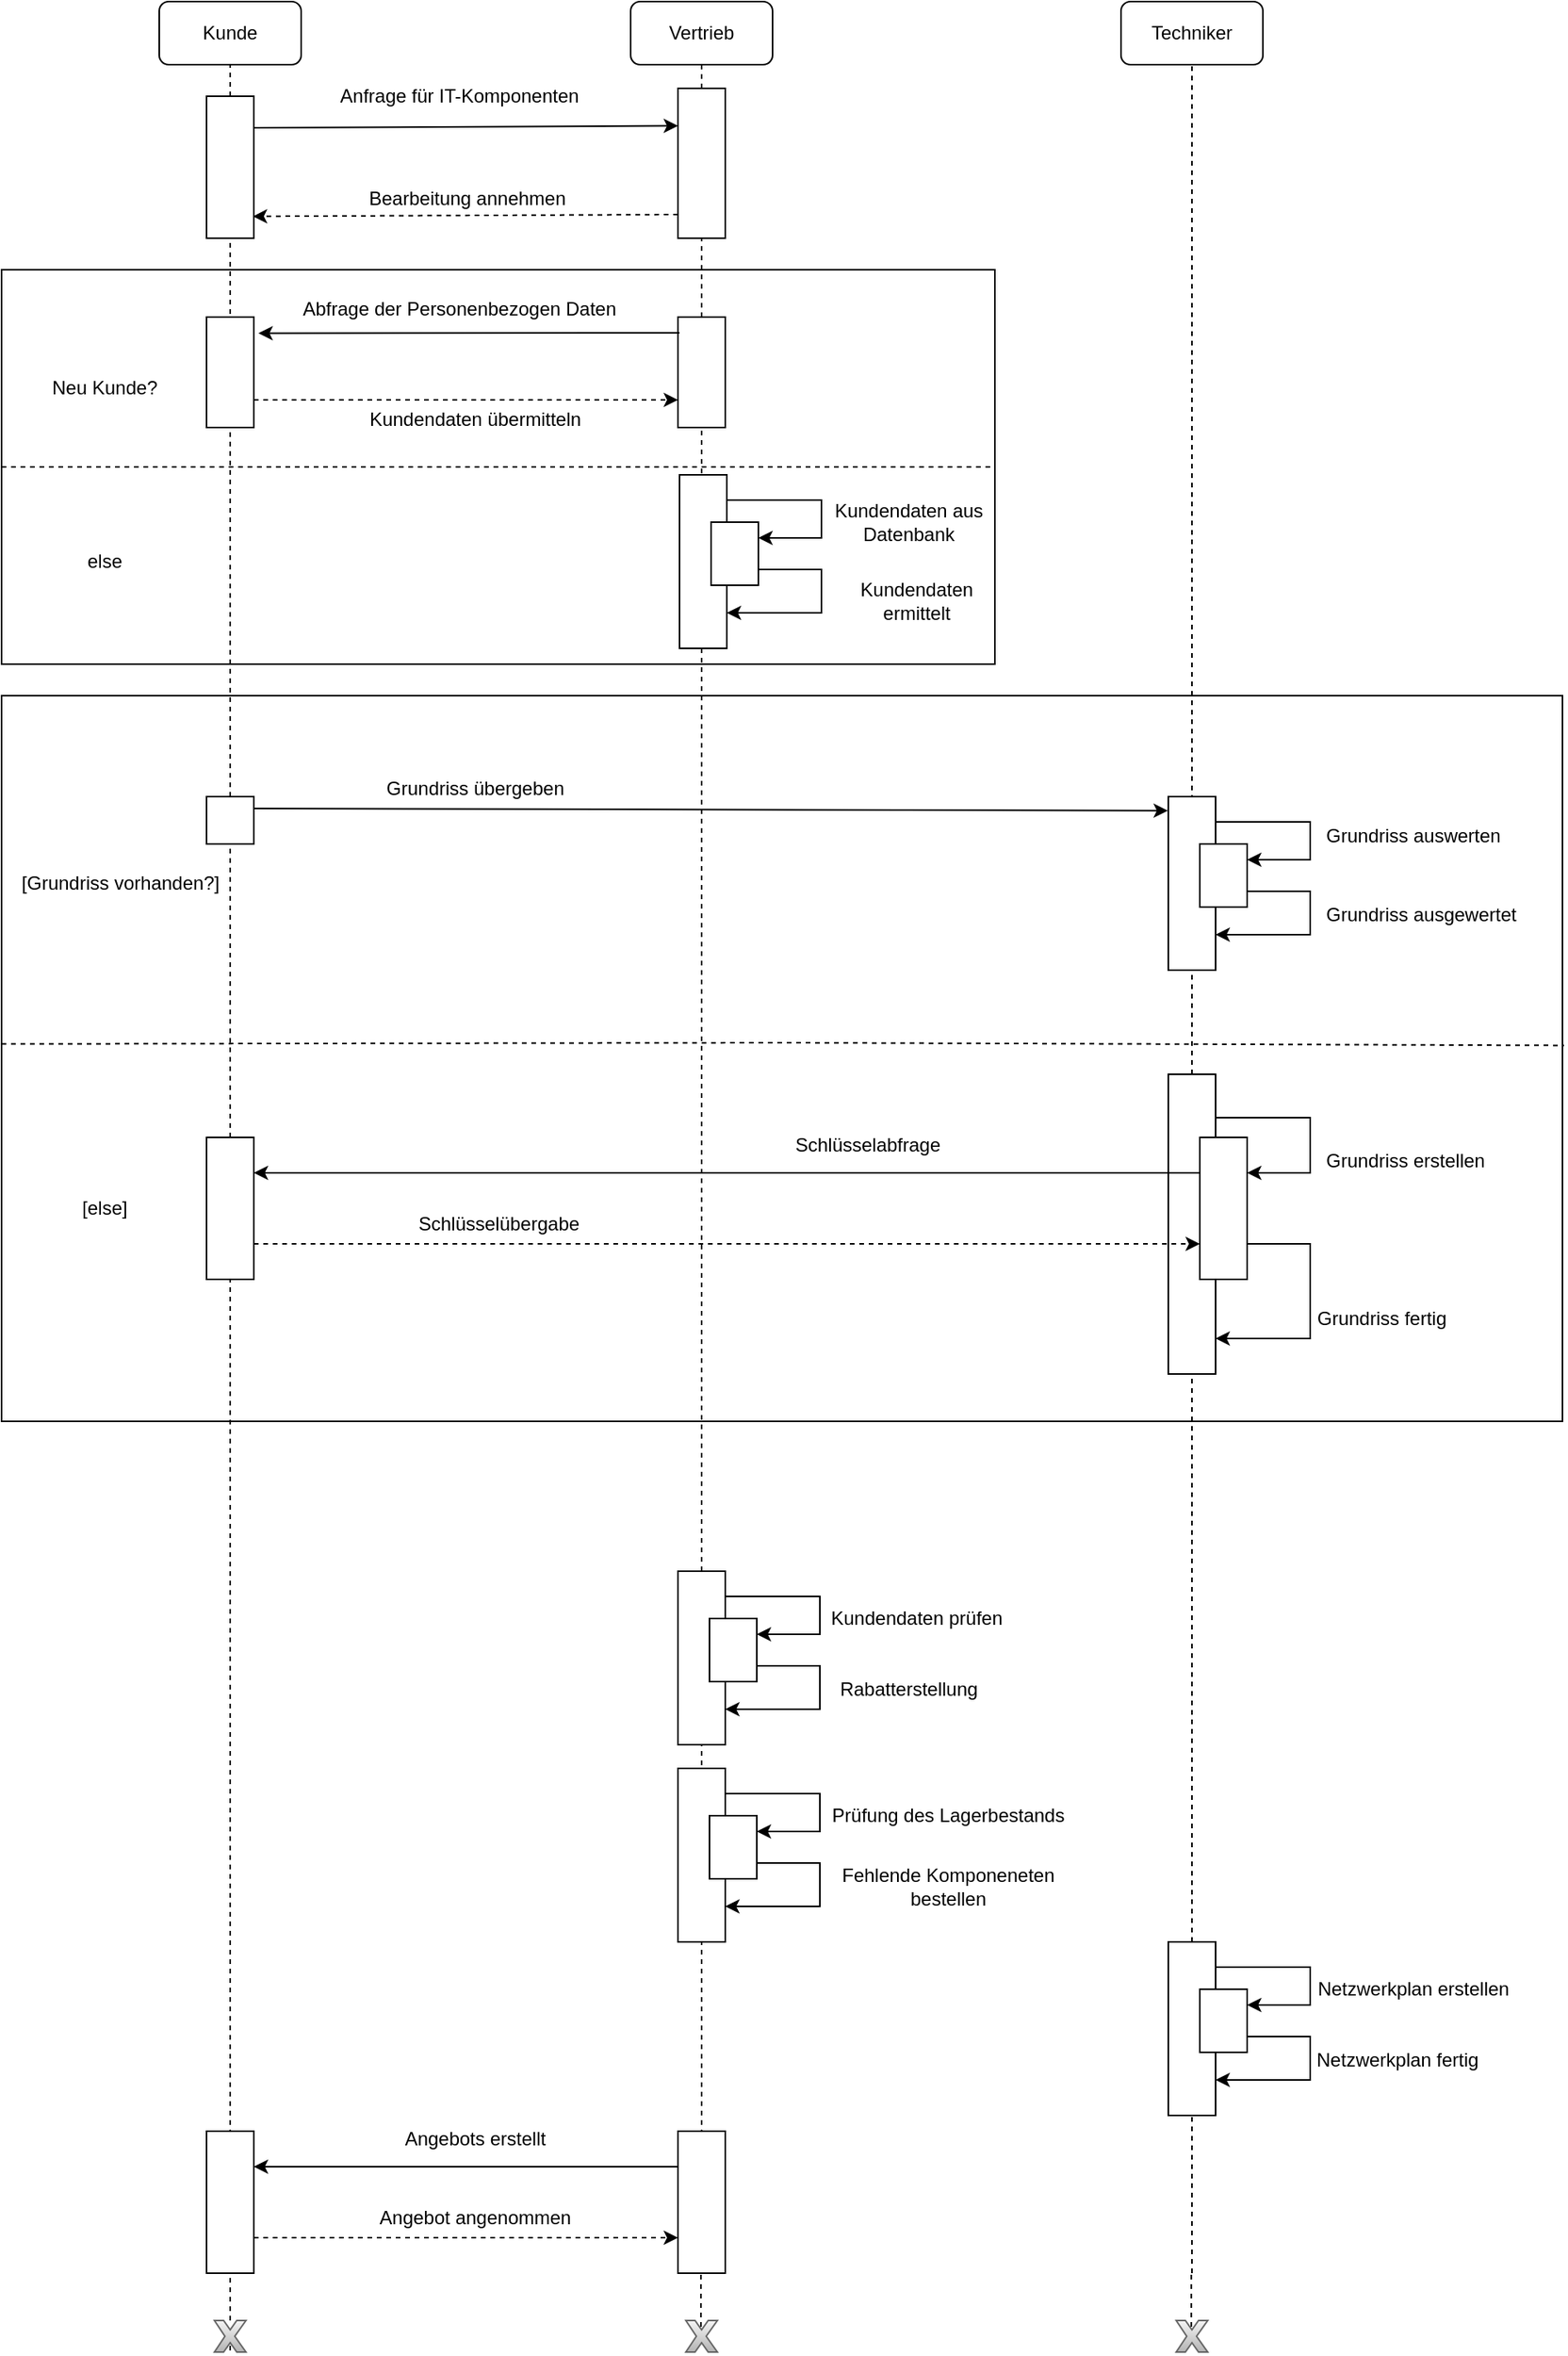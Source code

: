 <mxfile version="20.6.0" type="device"><diagram id="9bwkNDO2bsVf7qQu9h7Q" name="Seite-1"><mxGraphModel dx="1965" dy="624" grid="1" gridSize="10" guides="1" tooltips="1" connect="1" arrows="1" fold="1" page="1" pageScale="1" pageWidth="827" pageHeight="1169" math="0" shadow="0"><root><mxCell id="0"/><mxCell id="1" parent="0"/><mxCell id="KjJq4lnMgQyM4ksK2--U-292" value="" style="rounded=0;whiteSpace=wrap;html=1;" vertex="1" parent="1"><mxGeometry x="-30" y="270" width="630" height="250" as="geometry"/></mxCell><mxCell id="KjJq4lnMgQyM4ksK2--U-229" value="" style="rounded=0;whiteSpace=wrap;html=1;" vertex="1" parent="1"><mxGeometry x="-30" y="540" width="990" height="460" as="geometry"/></mxCell><mxCell id="KjJq4lnMgQyM4ksK2--U-1" value="Kunde" style="rounded=1;whiteSpace=wrap;html=1;" vertex="1" parent="1"><mxGeometry x="70" y="100" width="90" height="40" as="geometry"/></mxCell><mxCell id="KjJq4lnMgQyM4ksK2--U-2" value="Vertrieb" style="rounded=1;whiteSpace=wrap;html=1;" vertex="1" parent="1"><mxGeometry x="369" y="100" width="90" height="40" as="geometry"/></mxCell><mxCell id="KjJq4lnMgQyM4ksK2--U-3" value="Techniker" style="rounded=1;whiteSpace=wrap;html=1;" vertex="1" parent="1"><mxGeometry x="680" y="100" width="90" height="40" as="geometry"/></mxCell><mxCell id="KjJq4lnMgQyM4ksK2--U-4" value="" style="endArrow=none;html=1;rounded=0;entryX=0.5;entryY=1;entryDx=0;entryDy=0;startArrow=none;dashed=1;" edge="1" parent="1" target="KjJq4lnMgQyM4ksK2--U-1"><mxGeometry width="50" height="50" relative="1" as="geometry"><mxPoint x="115" y="190" as="sourcePoint"/><mxPoint x="440" y="370" as="targetPoint"/></mxGeometry></mxCell><mxCell id="KjJq4lnMgQyM4ksK2--U-5" value="" style="endArrow=none;html=1;rounded=0;entryX=0.5;entryY=1;entryDx=0;entryDy=0;startArrow=none;dashed=1;" edge="1" parent="1" source="KjJq4lnMgQyM4ksK2--U-15" target="KjJq4lnMgQyM4ksK2--U-2"><mxGeometry width="50" height="50" relative="1" as="geometry"><mxPoint x="414" y="220" as="sourcePoint"/><mxPoint x="440" y="370" as="targetPoint"/></mxGeometry></mxCell><mxCell id="KjJq4lnMgQyM4ksK2--U-6" value="" style="endArrow=none;html=1;rounded=0;startArrow=none;exitX=0.5;exitY=0;exitDx=0;exitDy=0;dashed=1;" edge="1" parent="1" source="KjJq4lnMgQyM4ksK2--U-187"><mxGeometry width="50" height="50" relative="1" as="geometry"><mxPoint x="725" y="270" as="sourcePoint"/><mxPoint x="725" y="140" as="targetPoint"/></mxGeometry></mxCell><mxCell id="KjJq4lnMgQyM4ksK2--U-7" value="" style="rounded=0;whiteSpace=wrap;html=1;" vertex="1" parent="1"><mxGeometry x="100" y="160" width="30" height="90" as="geometry"/></mxCell><mxCell id="KjJq4lnMgQyM4ksK2--U-25" value="" style="endArrow=classic;html=1;rounded=0;entryX=0;entryY=0.25;entryDx=0;entryDy=0;" edge="1" parent="1" target="KjJq4lnMgQyM4ksK2--U-15"><mxGeometry width="50" height="50" relative="1" as="geometry"><mxPoint x="130" y="180" as="sourcePoint"/><mxPoint x="440" y="370" as="targetPoint"/></mxGeometry></mxCell><mxCell id="KjJq4lnMgQyM4ksK2--U-26" value="" style="endArrow=classic;html=1;rounded=0;exitX=0;exitY=0.5;exitDx=0;exitDy=0;dashed=1;entryX=0.98;entryY=0.846;entryDx=0;entryDy=0;entryPerimeter=0;" edge="1" parent="1" target="KjJq4lnMgQyM4ksK2--U-7"><mxGeometry width="50" height="50" relative="1" as="geometry"><mxPoint x="399" y="235" as="sourcePoint"/><mxPoint x="160" y="235" as="targetPoint"/></mxGeometry></mxCell><mxCell id="KjJq4lnMgQyM4ksK2--U-27" value="Anfrage für IT-Komponenten" style="text;html=1;align=center;verticalAlign=middle;resizable=0;points=[];autosize=1;strokeColor=none;fillColor=none;" vertex="1" parent="1"><mxGeometry x="170" y="145" width="180" height="30" as="geometry"/></mxCell><mxCell id="KjJq4lnMgQyM4ksK2--U-116" value="" style="endArrow=none;html=1;rounded=0;entryX=0.5;entryY=1;entryDx=0;entryDy=0;startArrow=none;" edge="1" parent="1" target="KjJq4lnMgQyM4ksK2--U-15"><mxGeometry width="50" height="50" relative="1" as="geometry"><mxPoint x="414" y="220" as="sourcePoint"/><mxPoint x="414" y="140" as="targetPoint"/></mxGeometry></mxCell><mxCell id="KjJq4lnMgQyM4ksK2--U-15" value="" style="rounded=0;whiteSpace=wrap;html=1;" vertex="1" parent="1"><mxGeometry x="399" y="155" width="30" height="95" as="geometry"/></mxCell><mxCell id="KjJq4lnMgQyM4ksK2--U-175" value="" style="endArrow=none;html=1;rounded=0;entryX=0.5;entryY=1;entryDx=0;entryDy=0;startArrow=none;exitX=0.5;exitY=0;exitDx=0;exitDy=0;dashed=1;" edge="1" parent="1" source="KjJq4lnMgQyM4ksK2--U-307" target="KjJq4lnMgQyM4ksK2--U-15"><mxGeometry width="50" height="50" relative="1" as="geometry"><mxPoint x="414" y="710" as="sourcePoint"/><mxPoint x="414" y="460" as="targetPoint"/></mxGeometry></mxCell><mxCell id="KjJq4lnMgQyM4ksK2--U-176" value="" style="endArrow=none;html=1;rounded=0;startArrow=none;" edge="1" parent="1" target="KjJq4lnMgQyM4ksK2--U-187"><mxGeometry width="50" height="50" relative="1" as="geometry"><mxPoint x="725" y="890" as="sourcePoint"/><mxPoint x="725" y="730" as="targetPoint"/></mxGeometry></mxCell><mxCell id="KjJq4lnMgQyM4ksK2--U-177" value="" style="endArrow=none;html=1;rounded=0;startArrow=none;entryX=0.5;entryY=1;entryDx=0;entryDy=0;" edge="1" parent="1" target="KjJq4lnMgQyM4ksK2--U-187"><mxGeometry width="50" height="50" relative="1" as="geometry"><mxPoint x="725" y="940" as="sourcePoint"/><mxPoint x="725" y="920" as="targetPoint"/></mxGeometry></mxCell><mxCell id="KjJq4lnMgQyM4ksK2--U-179" value="" style="endArrow=none;html=1;rounded=0;startArrow=none;entryX=0.5;entryY=1;entryDx=0;entryDy=0;dashed=1;" edge="1" parent="1" source="KjJq4lnMgQyM4ksK2--U-288" target="KjJq4lnMgQyM4ksK2--U-7"><mxGeometry width="50" height="50" relative="1" as="geometry"><mxPoint x="115" y="510" as="sourcePoint"/><mxPoint x="110" y="330" as="targetPoint"/></mxGeometry></mxCell><mxCell id="KjJq4lnMgQyM4ksK2--U-181" value="" style="endArrow=none;html=1;rounded=0;entryX=0.5;entryY=1;entryDx=0;entryDy=0;startArrow=none;exitX=0.5;exitY=0;exitDx=0;exitDy=0;dashed=1;" edge="1" parent="1"><mxGeometry width="50" height="50" relative="1" as="geometry"><mxPoint x="115" y="1020" as="sourcePoint"/><mxPoint x="115" y="890" as="targetPoint"/></mxGeometry></mxCell><mxCell id="KjJq4lnMgQyM4ksK2--U-184" value="" style="edgeStyle=elbowEdgeStyle;elbow=horizontal;endArrow=classic;html=1;rounded=0;entryX=1;entryY=0.25;entryDx=0;entryDy=0;exitX=0.967;exitY=0.145;exitDx=0;exitDy=0;exitPerimeter=0;" edge="1" parent="1" source="KjJq4lnMgQyM4ksK2--U-187" target="KjJq4lnMgQyM4ksK2--U-188"><mxGeometry width="50" height="50" relative="1" as="geometry"><mxPoint x="740" y="880" as="sourcePoint"/><mxPoint x="760" y="900" as="targetPoint"/><Array as="points"><mxPoint x="800" y="910"/></Array></mxGeometry></mxCell><mxCell id="KjJq4lnMgQyM4ksK2--U-185" value="" style="edgeStyle=elbowEdgeStyle;elbow=horizontal;endArrow=classic;html=1;rounded=0;entryX=1;entryY=0.25;entryDx=0;entryDy=0;exitX=1;exitY=0.75;exitDx=0;exitDy=0;" edge="1" parent="1" source="KjJq4lnMgQyM4ksK2--U-188"><mxGeometry width="50" height="50" relative="1" as="geometry"><mxPoint x="740" y="920" as="sourcePoint"/><mxPoint x="740" y="947.5" as="targetPoint"/><Array as="points"><mxPoint x="800" y="950"/></Array></mxGeometry></mxCell><mxCell id="KjJq4lnMgQyM4ksK2--U-187" value="" style="rounded=0;whiteSpace=wrap;html=1;" vertex="1" parent="1"><mxGeometry x="710" y="780" width="30" height="190" as="geometry"/></mxCell><mxCell id="KjJq4lnMgQyM4ksK2--U-188" value="" style="rounded=0;whiteSpace=wrap;html=1;" vertex="1" parent="1"><mxGeometry x="730" y="820" width="30" height="90" as="geometry"/></mxCell><mxCell id="KjJq4lnMgQyM4ksK2--U-189" value="Grundriss erstellen" style="text;html=1;align=center;verticalAlign=middle;resizable=0;points=[];autosize=1;strokeColor=none;fillColor=none;" vertex="1" parent="1"><mxGeometry x="795" y="820" width="130" height="30" as="geometry"/></mxCell><mxCell id="KjJq4lnMgQyM4ksK2--U-190" value="Grundriss fertig" style="text;html=1;align=center;verticalAlign=middle;resizable=0;points=[];autosize=1;strokeColor=none;fillColor=none;" vertex="1" parent="1"><mxGeometry x="790" y="920" width="110" height="30" as="geometry"/></mxCell><mxCell id="KjJq4lnMgQyM4ksK2--U-231" value="" style="endArrow=none;dashed=1;html=1;rounded=0;exitX=0;exitY=0.48;exitDx=0;exitDy=0;entryX=1.001;entryY=0.482;entryDx=0;entryDy=0;entryPerimeter=0;exitPerimeter=0;" edge="1" parent="1" source="KjJq4lnMgQyM4ksK2--U-229" target="KjJq4lnMgQyM4ksK2--U-229"><mxGeometry width="50" height="50" relative="1" as="geometry"><mxPoint x="610" y="920" as="sourcePoint"/><mxPoint x="940" y="830" as="targetPoint"/><Array as="points"><mxPoint x="465" y="760"/></Array></mxGeometry></mxCell><mxCell id="KjJq4lnMgQyM4ksK2--U-232" value="[Grundriss vorhanden?]" style="text;html=1;align=center;verticalAlign=middle;resizable=0;points=[];autosize=1;strokeColor=none;fillColor=none;" vertex="1" parent="1"><mxGeometry x="-30" y="644" width="150" height="30" as="geometry"/></mxCell><mxCell id="KjJq4lnMgQyM4ksK2--U-233" value="[else]" style="text;html=1;align=center;verticalAlign=middle;resizable=0;points=[];autosize=1;strokeColor=none;fillColor=none;" vertex="1" parent="1"><mxGeometry x="10" y="850" width="50" height="30" as="geometry"/></mxCell><mxCell id="KjJq4lnMgQyM4ksK2--U-234" value="" style="endArrow=none;html=1;rounded=0;startArrow=none;" edge="1" parent="1" target="KjJq4lnMgQyM4ksK2--U-238"><mxGeometry width="50" height="50" relative="1" as="geometry"><mxPoint x="725" y="634" as="sourcePoint"/><mxPoint x="725" y="474" as="targetPoint"/></mxGeometry></mxCell><mxCell id="KjJq4lnMgQyM4ksK2--U-235" value="" style="endArrow=none;html=1;rounded=0;startArrow=none;entryX=0.5;entryY=1;entryDx=0;entryDy=0;" edge="1" parent="1" target="KjJq4lnMgQyM4ksK2--U-238"><mxGeometry width="50" height="50" relative="1" as="geometry"><mxPoint x="725" y="684" as="sourcePoint"/><mxPoint x="725" y="664" as="targetPoint"/></mxGeometry></mxCell><mxCell id="KjJq4lnMgQyM4ksK2--U-236" value="" style="edgeStyle=elbowEdgeStyle;elbow=horizontal;endArrow=classic;html=1;rounded=0;entryX=1;entryY=0.25;entryDx=0;entryDy=0;exitX=0.967;exitY=0.145;exitDx=0;exitDy=0;exitPerimeter=0;" edge="1" parent="1" source="KjJq4lnMgQyM4ksK2--U-238" target="KjJq4lnMgQyM4ksK2--U-239"><mxGeometry width="50" height="50" relative="1" as="geometry"><mxPoint x="740" y="624" as="sourcePoint"/><mxPoint x="760" y="644" as="targetPoint"/><Array as="points"><mxPoint x="800" y="654"/></Array></mxGeometry></mxCell><mxCell id="KjJq4lnMgQyM4ksK2--U-237" value="" style="edgeStyle=elbowEdgeStyle;elbow=horizontal;endArrow=classic;html=1;rounded=0;entryX=1;entryY=0.25;entryDx=0;entryDy=0;" edge="1" parent="1"><mxGeometry width="50" height="50" relative="1" as="geometry"><mxPoint x="740" y="664" as="sourcePoint"/><mxPoint x="740" y="691.5" as="targetPoint"/><Array as="points"><mxPoint x="800" y="694"/></Array></mxGeometry></mxCell><mxCell id="KjJq4lnMgQyM4ksK2--U-238" value="" style="rounded=0;whiteSpace=wrap;html=1;" vertex="1" parent="1"><mxGeometry x="710" y="604" width="30" height="110" as="geometry"/></mxCell><mxCell id="KjJq4lnMgQyM4ksK2--U-239" value="" style="rounded=0;whiteSpace=wrap;html=1;" vertex="1" parent="1"><mxGeometry x="730" y="634" width="30" height="40" as="geometry"/></mxCell><mxCell id="KjJq4lnMgQyM4ksK2--U-240" value="Grundriss auswerten" style="text;html=1;align=center;verticalAlign=middle;resizable=0;points=[];autosize=1;strokeColor=none;fillColor=none;" vertex="1" parent="1"><mxGeometry x="795" y="614" width="140" height="30" as="geometry"/></mxCell><mxCell id="KjJq4lnMgQyM4ksK2--U-241" value="Grundriss ausgewertet" style="text;html=1;align=center;verticalAlign=middle;resizable=0;points=[];autosize=1;strokeColor=none;fillColor=none;" vertex="1" parent="1"><mxGeometry x="795" y="664" width="150" height="30" as="geometry"/></mxCell><mxCell id="KjJq4lnMgQyM4ksK2--U-242" value="" style="endArrow=none;html=1;rounded=0;entryX=0.5;entryY=1;entryDx=0;entryDy=0;startArrow=none;" edge="1" parent="1" target="KjJq4lnMgQyM4ksK2--U-245"><mxGeometry width="50" height="50" relative="1" as="geometry"><mxPoint x="414.0" y="1170" as="sourcePoint"/><mxPoint x="414" y="960" as="targetPoint"/></mxGeometry></mxCell><mxCell id="KjJq4lnMgQyM4ksK2--U-243" value="" style="endArrow=none;html=1;rounded=0;entryX=0.5;entryY=1;entryDx=0;entryDy=0;dashed=1;" edge="1" parent="1" target="KjJq4lnMgQyM4ksK2--U-187"><mxGeometry width="50" height="50" relative="1" as="geometry"><mxPoint x="725" y="1540" as="sourcePoint"/><mxPoint x="724.981" y="1090" as="targetPoint"/></mxGeometry></mxCell><mxCell id="KjJq4lnMgQyM4ksK2--U-244" value="" style="endArrow=none;html=1;rounded=0;dashed=1;" edge="1" parent="1"><mxGeometry width="50" height="50" relative="1" as="geometry"><mxPoint x="414.0" y="1470" as="sourcePoint"/><mxPoint x="414.0" y="1160" as="targetPoint"/></mxGeometry></mxCell><mxCell id="KjJq4lnMgQyM4ksK2--U-245" value="" style="rounded=0;whiteSpace=wrap;html=1;" vertex="1" parent="1"><mxGeometry x="399" y="1100" width="30" height="100" as="geometry"/></mxCell><mxCell id="KjJq4lnMgQyM4ksK2--U-246" value="" style="endArrow=none;html=1;rounded=0;dashed=1;" edge="1" parent="1"><mxGeometry width="50" height="50" relative="1" as="geometry"><mxPoint x="115" y="1470" as="sourcePoint"/><mxPoint x="115" y="1020" as="targetPoint"/></mxGeometry></mxCell><mxCell id="KjJq4lnMgQyM4ksK2--U-247" value="" style="endArrow=none;html=1;rounded=0;startArrow=none;" edge="1" parent="1" target="KjJq4lnMgQyM4ksK2--U-251"><mxGeometry width="50" height="50" relative="1" as="geometry"><mxPoint x="414.0" y="1125" as="sourcePoint"/><mxPoint x="414" y="965" as="targetPoint"/></mxGeometry></mxCell><mxCell id="KjJq4lnMgQyM4ksK2--U-248" value="" style="endArrow=none;html=1;rounded=0;startArrow=none;entryX=0.5;entryY=1;entryDx=0;entryDy=0;" edge="1" parent="1" target="KjJq4lnMgQyM4ksK2--U-251"><mxGeometry width="50" height="50" relative="1" as="geometry"><mxPoint x="414.0" y="1175" as="sourcePoint"/><mxPoint x="414" y="1155" as="targetPoint"/></mxGeometry></mxCell><mxCell id="KjJq4lnMgQyM4ksK2--U-249" value="" style="edgeStyle=elbowEdgeStyle;elbow=horizontal;endArrow=classic;html=1;rounded=0;entryX=1;entryY=0.25;entryDx=0;entryDy=0;exitX=0.967;exitY=0.145;exitDx=0;exitDy=0;exitPerimeter=0;" edge="1" parent="1" source="KjJq4lnMgQyM4ksK2--U-251" target="KjJq4lnMgQyM4ksK2--U-252"><mxGeometry width="50" height="50" relative="1" as="geometry"><mxPoint x="429" y="1115" as="sourcePoint"/><mxPoint x="449" y="1135" as="targetPoint"/><Array as="points"><mxPoint x="489" y="1145"/></Array></mxGeometry></mxCell><mxCell id="KjJq4lnMgQyM4ksK2--U-250" value="" style="edgeStyle=elbowEdgeStyle;elbow=horizontal;endArrow=classic;html=1;rounded=0;entryX=1;entryY=0.25;entryDx=0;entryDy=0;" edge="1" parent="1"><mxGeometry width="50" height="50" relative="1" as="geometry"><mxPoint x="429.0" y="1155" as="sourcePoint"/><mxPoint x="429.0" y="1182.5" as="targetPoint"/><Array as="points"><mxPoint x="489" y="1185"/></Array></mxGeometry></mxCell><mxCell id="KjJq4lnMgQyM4ksK2--U-251" value="" style="rounded=0;whiteSpace=wrap;html=1;" vertex="1" parent="1"><mxGeometry x="399" y="1095" width="30" height="110" as="geometry"/></mxCell><mxCell id="KjJq4lnMgQyM4ksK2--U-252" value="" style="rounded=0;whiteSpace=wrap;html=1;" vertex="1" parent="1"><mxGeometry x="419" y="1125" width="30" height="40" as="geometry"/></mxCell><mxCell id="KjJq4lnMgQyM4ksK2--U-253" value="Kundendaten prüfen" style="text;html=1;align=center;verticalAlign=middle;resizable=0;points=[];autosize=1;strokeColor=none;fillColor=none;" vertex="1" parent="1"><mxGeometry x="480" y="1110" width="140" height="30" as="geometry"/></mxCell><mxCell id="KjJq4lnMgQyM4ksK2--U-254" value="Rabatterstellung" style="text;html=1;align=center;verticalAlign=middle;resizable=0;points=[];autosize=1;strokeColor=none;fillColor=none;" vertex="1" parent="1"><mxGeometry x="490" y="1155" width="110" height="30" as="geometry"/></mxCell><mxCell id="KjJq4lnMgQyM4ksK2--U-255" value="" style="endArrow=none;html=1;rounded=0;entryX=0.5;entryY=1;entryDx=0;entryDy=0;startArrow=none;" edge="1" parent="1" target="KjJq4lnMgQyM4ksK2--U-256"><mxGeometry width="50" height="50" relative="1" as="geometry"><mxPoint x="414.0" y="1295" as="sourcePoint"/><mxPoint x="414" y="1085" as="targetPoint"/></mxGeometry></mxCell><mxCell id="KjJq4lnMgQyM4ksK2--U-256" value="" style="rounded=0;whiteSpace=wrap;html=1;" vertex="1" parent="1"><mxGeometry x="399" y="1225" width="30" height="100" as="geometry"/></mxCell><mxCell id="KjJq4lnMgQyM4ksK2--U-257" value="" style="endArrow=none;html=1;rounded=0;startArrow=none;" edge="1" parent="1" target="KjJq4lnMgQyM4ksK2--U-261"><mxGeometry width="50" height="50" relative="1" as="geometry"><mxPoint x="414.0" y="1250" as="sourcePoint"/><mxPoint x="414" y="1090" as="targetPoint"/></mxGeometry></mxCell><mxCell id="KjJq4lnMgQyM4ksK2--U-258" value="" style="endArrow=none;html=1;rounded=0;startArrow=none;entryX=0.5;entryY=1;entryDx=0;entryDy=0;" edge="1" parent="1" target="KjJq4lnMgQyM4ksK2--U-261"><mxGeometry width="50" height="50" relative="1" as="geometry"><mxPoint x="414.0" y="1300" as="sourcePoint"/><mxPoint x="414" y="1280" as="targetPoint"/></mxGeometry></mxCell><mxCell id="KjJq4lnMgQyM4ksK2--U-259" value="" style="edgeStyle=elbowEdgeStyle;elbow=horizontal;endArrow=classic;html=1;rounded=0;entryX=1;entryY=0.25;entryDx=0;entryDy=0;exitX=0.967;exitY=0.145;exitDx=0;exitDy=0;exitPerimeter=0;" edge="1" parent="1" source="KjJq4lnMgQyM4ksK2--U-261" target="KjJq4lnMgQyM4ksK2--U-262"><mxGeometry width="50" height="50" relative="1" as="geometry"><mxPoint x="429" y="1240" as="sourcePoint"/><mxPoint x="449" y="1260" as="targetPoint"/><Array as="points"><mxPoint x="489" y="1270"/></Array></mxGeometry></mxCell><mxCell id="KjJq4lnMgQyM4ksK2--U-260" value="" style="edgeStyle=elbowEdgeStyle;elbow=horizontal;endArrow=classic;html=1;rounded=0;entryX=1;entryY=0.25;entryDx=0;entryDy=0;" edge="1" parent="1"><mxGeometry width="50" height="50" relative="1" as="geometry"><mxPoint x="429.0" y="1280" as="sourcePoint"/><mxPoint x="429.0" y="1307.5" as="targetPoint"/><Array as="points"><mxPoint x="489" y="1310"/></Array></mxGeometry></mxCell><mxCell id="KjJq4lnMgQyM4ksK2--U-261" value="" style="rounded=0;whiteSpace=wrap;html=1;" vertex="1" parent="1"><mxGeometry x="399" y="1220" width="30" height="110" as="geometry"/></mxCell><mxCell id="KjJq4lnMgQyM4ksK2--U-262" value="" style="rounded=0;whiteSpace=wrap;html=1;" vertex="1" parent="1"><mxGeometry x="419" y="1250" width="30" height="40" as="geometry"/></mxCell><mxCell id="KjJq4lnMgQyM4ksK2--U-263" value="&lt;div&gt;Fehlende Komponeneten&lt;/div&gt;&lt;div&gt;bestellen&lt;/div&gt;" style="text;html=1;align=center;verticalAlign=middle;resizable=0;points=[];autosize=1;strokeColor=none;fillColor=none;" vertex="1" parent="1"><mxGeometry x="490" y="1275" width="160" height="40" as="geometry"/></mxCell><mxCell id="KjJq4lnMgQyM4ksK2--U-264" value="Prüfung des Lagerbestands" style="text;html=1;align=center;verticalAlign=middle;resizable=0;points=[];autosize=1;strokeColor=none;fillColor=none;" vertex="1" parent="1"><mxGeometry x="480" y="1235" width="180" height="30" as="geometry"/></mxCell><mxCell id="KjJq4lnMgQyM4ksK2--U-265" value="" style="endArrow=none;html=1;rounded=0;entryX=0.5;entryY=1;entryDx=0;entryDy=0;startArrow=none;" edge="1" parent="1" target="KjJq4lnMgQyM4ksK2--U-266"><mxGeometry width="50" height="50" relative="1" as="geometry"><mxPoint x="725" y="1405" as="sourcePoint"/><mxPoint x="725" y="1195" as="targetPoint"/></mxGeometry></mxCell><mxCell id="KjJq4lnMgQyM4ksK2--U-266" value="" style="rounded=0;whiteSpace=wrap;html=1;" vertex="1" parent="1"><mxGeometry x="710" y="1335" width="30" height="100" as="geometry"/></mxCell><mxCell id="KjJq4lnMgQyM4ksK2--U-267" value="" style="endArrow=none;html=1;rounded=0;startArrow=none;" edge="1" parent="1" target="KjJq4lnMgQyM4ksK2--U-271"><mxGeometry width="50" height="50" relative="1" as="geometry"><mxPoint x="725" y="1360" as="sourcePoint"/><mxPoint x="725" y="1200" as="targetPoint"/></mxGeometry></mxCell><mxCell id="KjJq4lnMgQyM4ksK2--U-268" value="" style="endArrow=none;html=1;rounded=0;startArrow=none;entryX=0.5;entryY=1;entryDx=0;entryDy=0;" edge="1" parent="1" target="KjJq4lnMgQyM4ksK2--U-271"><mxGeometry width="50" height="50" relative="1" as="geometry"><mxPoint x="725" y="1410" as="sourcePoint"/><mxPoint x="725" y="1390" as="targetPoint"/></mxGeometry></mxCell><mxCell id="KjJq4lnMgQyM4ksK2--U-269" value="" style="edgeStyle=elbowEdgeStyle;elbow=horizontal;endArrow=classic;html=1;rounded=0;entryX=1;entryY=0.25;entryDx=0;entryDy=0;exitX=0.967;exitY=0.145;exitDx=0;exitDy=0;exitPerimeter=0;" edge="1" parent="1" source="KjJq4lnMgQyM4ksK2--U-271" target="KjJq4lnMgQyM4ksK2--U-272"><mxGeometry width="50" height="50" relative="1" as="geometry"><mxPoint x="740" y="1350" as="sourcePoint"/><mxPoint x="760" y="1370" as="targetPoint"/><Array as="points"><mxPoint x="800" y="1380"/></Array></mxGeometry></mxCell><mxCell id="KjJq4lnMgQyM4ksK2--U-270" value="" style="edgeStyle=elbowEdgeStyle;elbow=horizontal;endArrow=classic;html=1;rounded=0;entryX=1;entryY=0.25;entryDx=0;entryDy=0;" edge="1" parent="1"><mxGeometry width="50" height="50" relative="1" as="geometry"><mxPoint x="740" y="1390" as="sourcePoint"/><mxPoint x="740" y="1417.5" as="targetPoint"/><Array as="points"><mxPoint x="800" y="1420"/></Array></mxGeometry></mxCell><mxCell id="KjJq4lnMgQyM4ksK2--U-271" value="" style="rounded=0;whiteSpace=wrap;html=1;" vertex="1" parent="1"><mxGeometry x="710" y="1330" width="30" height="110" as="geometry"/></mxCell><mxCell id="KjJq4lnMgQyM4ksK2--U-272" value="" style="rounded=0;whiteSpace=wrap;html=1;" vertex="1" parent="1"><mxGeometry x="730" y="1360" width="30" height="40" as="geometry"/></mxCell><mxCell id="KjJq4lnMgQyM4ksK2--U-273" value="Netzwerkplan fertig" style="text;html=1;align=center;verticalAlign=middle;resizable=0;points=[];autosize=1;strokeColor=none;fillColor=none;" vertex="1" parent="1"><mxGeometry x="790" y="1390" width="130" height="30" as="geometry"/></mxCell><mxCell id="KjJq4lnMgQyM4ksK2--U-274" value="Netzwerkplan erstellen" style="text;html=1;align=center;verticalAlign=middle;resizable=0;points=[];autosize=1;strokeColor=none;fillColor=none;" vertex="1" parent="1"><mxGeometry x="790" y="1345" width="150" height="30" as="geometry"/></mxCell><mxCell id="KjJq4lnMgQyM4ksK2--U-275" value="" style="rounded=0;whiteSpace=wrap;html=1;" vertex="1" parent="1"><mxGeometry x="100" y="1450" width="30" height="90" as="geometry"/></mxCell><mxCell id="KjJq4lnMgQyM4ksK2--U-276" value="" style="endArrow=classic;html=1;rounded=0;exitX=0;exitY=0.25;exitDx=0;exitDy=0;entryX=1;entryY=0.25;entryDx=0;entryDy=0;" edge="1" parent="1" source="KjJq4lnMgQyM4ksK2--U-277" target="KjJq4lnMgQyM4ksK2--U-275"><mxGeometry width="50" height="50" relative="1" as="geometry"><mxPoint x="180" y="1460" as="sourcePoint"/><mxPoint x="250" y="1530" as="targetPoint"/></mxGeometry></mxCell><mxCell id="KjJq4lnMgQyM4ksK2--U-277" value="" style="rounded=0;whiteSpace=wrap;html=1;" vertex="1" parent="1"><mxGeometry x="399" y="1450" width="30" height="90" as="geometry"/></mxCell><mxCell id="KjJq4lnMgQyM4ksK2--U-278" value="Angebots erstellt" style="text;html=1;align=center;verticalAlign=middle;resizable=0;points=[];autosize=1;strokeColor=none;fillColor=none;" vertex="1" parent="1"><mxGeometry x="210" y="1440" width="120" height="30" as="geometry"/></mxCell><mxCell id="KjJq4lnMgQyM4ksK2--U-279" value="" style="endArrow=classic;html=1;rounded=0;exitX=1;exitY=0.75;exitDx=0;exitDy=0;entryX=0;entryY=0.75;entryDx=0;entryDy=0;dashed=1;" edge="1" parent="1" source="KjJq4lnMgQyM4ksK2--U-275" target="KjJq4lnMgQyM4ksK2--U-277"><mxGeometry width="50" height="50" relative="1" as="geometry"><mxPoint x="235" y="1570" as="sourcePoint"/><mxPoint x="285" y="1520" as="targetPoint"/></mxGeometry></mxCell><mxCell id="KjJq4lnMgQyM4ksK2--U-280" value="Angebot angenommen" style="text;html=1;align=center;verticalAlign=middle;resizable=0;points=[];autosize=1;strokeColor=none;fillColor=none;" vertex="1" parent="1"><mxGeometry x="195" y="1490" width="150" height="30" as="geometry"/></mxCell><mxCell id="KjJq4lnMgQyM4ksK2--U-288" value="" style="rounded=0;whiteSpace=wrap;html=1;" vertex="1" parent="1"><mxGeometry x="100" y="604" width="30" height="30" as="geometry"/></mxCell><mxCell id="KjJq4lnMgQyM4ksK2--U-289" value="" style="endArrow=none;html=1;rounded=0;startArrow=none;entryX=0.5;entryY=1;entryDx=0;entryDy=0;dashed=1;" edge="1" parent="1" source="KjJq4lnMgQyM4ksK2--U-293" target="KjJq4lnMgQyM4ksK2--U-288"><mxGeometry width="50" height="50" relative="1" as="geometry"><mxPoint x="115" y="890" as="sourcePoint"/><mxPoint x="115" y="630" as="targetPoint"/></mxGeometry></mxCell><mxCell id="KjJq4lnMgQyM4ksK2--U-290" value="" style="endArrow=classic;html=1;rounded=0;entryX=-0.01;entryY=0.081;entryDx=0;entryDy=0;exitX=1;exitY=0.25;exitDx=0;exitDy=0;entryPerimeter=0;" edge="1" parent="1" source="KjJq4lnMgQyM4ksK2--U-288" target="KjJq4lnMgQyM4ksK2--U-238"><mxGeometry width="50" height="50" relative="1" as="geometry"><mxPoint x="60" y="834" as="sourcePoint"/><mxPoint x="110" y="784" as="targetPoint"/></mxGeometry></mxCell><mxCell id="KjJq4lnMgQyM4ksK2--U-291" value="Grundriss übergeben" style="text;html=1;align=center;verticalAlign=middle;resizable=0;points=[];autosize=1;strokeColor=none;fillColor=none;" vertex="1" parent="1"><mxGeometry x="200" y="584" width="140" height="30" as="geometry"/></mxCell><mxCell id="KjJq4lnMgQyM4ksK2--U-295" value="" style="endArrow=none;html=1;rounded=0;startArrow=none;entryX=0.5;entryY=1;entryDx=0;entryDy=0;" edge="1" parent="1" target="KjJq4lnMgQyM4ksK2--U-293"><mxGeometry width="50" height="50" relative="1" as="geometry"><mxPoint x="115" y="890" as="sourcePoint"/><mxPoint x="115" y="634" as="targetPoint"/></mxGeometry></mxCell><mxCell id="KjJq4lnMgQyM4ksK2--U-293" value="" style="rounded=0;whiteSpace=wrap;html=1;" vertex="1" parent="1"><mxGeometry x="100" y="820" width="30" height="90" as="geometry"/></mxCell><mxCell id="KjJq4lnMgQyM4ksK2--U-297" value="" style="endArrow=classic;html=1;rounded=0;exitX=1;exitY=0.75;exitDx=0;exitDy=0;entryX=0;entryY=0.75;entryDx=0;entryDy=0;dashed=1;" edge="1" parent="1" source="KjJq4lnMgQyM4ksK2--U-293" target="KjJq4lnMgQyM4ksK2--U-188"><mxGeometry width="50" height="50" relative="1" as="geometry"><mxPoint x="280" y="860" as="sourcePoint"/><mxPoint x="330" y="810" as="targetPoint"/></mxGeometry></mxCell><mxCell id="KjJq4lnMgQyM4ksK2--U-298" value="" style="endArrow=classic;html=1;rounded=0;exitX=0;exitY=0.25;exitDx=0;exitDy=0;entryX=1;entryY=0.25;entryDx=0;entryDy=0;" edge="1" parent="1" source="KjJq4lnMgQyM4ksK2--U-188" target="KjJq4lnMgQyM4ksK2--U-293"><mxGeometry width="50" height="50" relative="1" as="geometry"><mxPoint x="280" y="860" as="sourcePoint"/><mxPoint x="330" y="810" as="targetPoint"/></mxGeometry></mxCell><mxCell id="KjJq4lnMgQyM4ksK2--U-299" value="Schlüsselabfrage" style="text;html=1;align=center;verticalAlign=middle;resizable=0;points=[];autosize=1;strokeColor=none;fillColor=none;" vertex="1" parent="1"><mxGeometry x="459" y="810" width="120" height="30" as="geometry"/></mxCell><mxCell id="KjJq4lnMgQyM4ksK2--U-301" value="Schlüsselübergabe" style="text;html=1;align=center;verticalAlign=middle;resizable=0;points=[];autosize=1;strokeColor=none;fillColor=none;" vertex="1" parent="1"><mxGeometry x="220" y="860" width="130" height="30" as="geometry"/></mxCell><mxCell id="KjJq4lnMgQyM4ksK2--U-303" value="" style="endArrow=none;dashed=1;html=1;rounded=0;exitX=0;exitY=0.5;exitDx=0;exitDy=0;entryX=1;entryY=0.5;entryDx=0;entryDy=0;" edge="1" parent="1" source="KjJq4lnMgQyM4ksK2--U-292" target="KjJq4lnMgQyM4ksK2--U-292"><mxGeometry width="50" height="50" relative="1" as="geometry"><mxPoint x="-80" y="500" as="sourcePoint"/><mxPoint x="410" y="510" as="targetPoint"/></mxGeometry></mxCell><mxCell id="KjJq4lnMgQyM4ksK2--U-304" value="Neu Kunde?" style="text;html=1;align=center;verticalAlign=middle;resizable=0;points=[];autosize=1;strokeColor=none;fillColor=none;" vertex="1" parent="1"><mxGeometry x="-10" y="330" width="90" height="30" as="geometry"/></mxCell><mxCell id="KjJq4lnMgQyM4ksK2--U-305" value="else" style="text;html=1;align=center;verticalAlign=middle;resizable=0;points=[];autosize=1;strokeColor=none;fillColor=none;" vertex="1" parent="1"><mxGeometry x="10" y="440" width="50" height="30" as="geometry"/></mxCell><mxCell id="KjJq4lnMgQyM4ksK2--U-307" value="" style="rounded=0;whiteSpace=wrap;html=1;" vertex="1" parent="1"><mxGeometry x="399" y="300" width="30" height="70" as="geometry"/></mxCell><mxCell id="KjJq4lnMgQyM4ksK2--U-308" value="" style="endArrow=none;html=1;rounded=0;entryX=0.5;entryY=1;entryDx=0;entryDy=0;startArrow=none;exitX=0.5;exitY=0;exitDx=0;exitDy=0;dashed=1;" edge="1" parent="1" source="KjJq4lnMgQyM4ksK2--U-251" target="KjJq4lnMgQyM4ksK2--U-307"><mxGeometry width="50" height="50" relative="1" as="geometry"><mxPoint x="414" y="1095" as="sourcePoint"/><mxPoint x="414" y="250" as="targetPoint"/></mxGeometry></mxCell><mxCell id="KjJq4lnMgQyM4ksK2--U-309" value="" style="rounded=0;whiteSpace=wrap;html=1;" vertex="1" parent="1"><mxGeometry x="100" y="300" width="30" height="70" as="geometry"/></mxCell><mxCell id="KjJq4lnMgQyM4ksK2--U-312" value="Kundendaten übermitteln" style="text;html=1;align=center;verticalAlign=middle;resizable=0;points=[];autosize=1;strokeColor=none;fillColor=none;" vertex="1" parent="1"><mxGeometry x="190" y="350" width="160" height="30" as="geometry"/></mxCell><mxCell id="KjJq4lnMgQyM4ksK2--U-313" value="" style="endArrow=classic;html=1;rounded=0;entryX=1.098;entryY=0.146;entryDx=0;entryDy=0;entryPerimeter=0;" edge="1" parent="1" target="KjJq4lnMgQyM4ksK2--U-309"><mxGeometry width="50" height="50" relative="1" as="geometry"><mxPoint x="400" y="310" as="sourcePoint"/><mxPoint x="410" y="480" as="targetPoint"/></mxGeometry></mxCell><mxCell id="KjJq4lnMgQyM4ksK2--U-314" value="Abfrage der Personenbezogen Daten" style="text;html=1;align=center;verticalAlign=middle;resizable=0;points=[];autosize=1;strokeColor=none;fillColor=none;" vertex="1" parent="1"><mxGeometry x="145" y="280" width="230" height="30" as="geometry"/></mxCell><mxCell id="KjJq4lnMgQyM4ksK2--U-315" value="" style="endArrow=classic;html=1;rounded=0;exitX=1;exitY=0.75;exitDx=0;exitDy=0;entryX=0;entryY=0.75;entryDx=0;entryDy=0;dashed=1;" edge="1" parent="1" source="KjJq4lnMgQyM4ksK2--U-309" target="KjJq4lnMgQyM4ksK2--U-307"><mxGeometry width="50" height="50" relative="1" as="geometry"><mxPoint x="360" y="530" as="sourcePoint"/><mxPoint x="410" y="480" as="targetPoint"/></mxGeometry></mxCell><mxCell id="KjJq4lnMgQyM4ksK2--U-324" value="" style="endArrow=none;html=1;rounded=0;startArrow=none;" edge="1" parent="1" target="KjJq4lnMgQyM4ksK2--U-328"><mxGeometry width="50" height="50" relative="1" as="geometry"><mxPoint x="415" y="430" as="sourcePoint"/><mxPoint x="415" y="270" as="targetPoint"/></mxGeometry></mxCell><mxCell id="KjJq4lnMgQyM4ksK2--U-325" value="" style="endArrow=none;html=1;rounded=0;startArrow=none;entryX=0.5;entryY=1;entryDx=0;entryDy=0;" edge="1" parent="1" target="KjJq4lnMgQyM4ksK2--U-328"><mxGeometry width="50" height="50" relative="1" as="geometry"><mxPoint x="415" y="480" as="sourcePoint"/><mxPoint x="415" y="460" as="targetPoint"/></mxGeometry></mxCell><mxCell id="KjJq4lnMgQyM4ksK2--U-326" value="" style="edgeStyle=elbowEdgeStyle;elbow=horizontal;endArrow=classic;html=1;rounded=0;entryX=1;entryY=0.25;entryDx=0;entryDy=0;exitX=0.967;exitY=0.145;exitDx=0;exitDy=0;exitPerimeter=0;" edge="1" parent="1" source="KjJq4lnMgQyM4ksK2--U-328" target="KjJq4lnMgQyM4ksK2--U-329"><mxGeometry width="50" height="50" relative="1" as="geometry"><mxPoint x="430" y="420" as="sourcePoint"/><mxPoint x="450" y="440" as="targetPoint"/><Array as="points"><mxPoint x="490" y="450"/></Array></mxGeometry></mxCell><mxCell id="KjJq4lnMgQyM4ksK2--U-327" value="" style="edgeStyle=elbowEdgeStyle;elbow=horizontal;endArrow=classic;html=1;rounded=0;entryX=1;entryY=0.25;entryDx=0;entryDy=0;" edge="1" parent="1"><mxGeometry width="50" height="50" relative="1" as="geometry"><mxPoint x="430" y="460" as="sourcePoint"/><mxPoint x="430" y="487.5" as="targetPoint"/><Array as="points"><mxPoint x="490" y="490"/></Array></mxGeometry></mxCell><mxCell id="KjJq4lnMgQyM4ksK2--U-328" value="" style="rounded=0;whiteSpace=wrap;html=1;" vertex="1" parent="1"><mxGeometry x="400" y="400" width="30" height="110" as="geometry"/></mxCell><mxCell id="KjJq4lnMgQyM4ksK2--U-329" value="" style="rounded=0;whiteSpace=wrap;html=1;" vertex="1" parent="1"><mxGeometry x="420" y="430" width="30" height="40" as="geometry"/></mxCell><mxCell id="KjJq4lnMgQyM4ksK2--U-330" value="&lt;div&gt;Kundendaten aus &lt;br&gt;&lt;/div&gt;&lt;div&gt;Datenbank&lt;br&gt;&lt;/div&gt;" style="text;html=1;align=center;verticalAlign=middle;resizable=0;points=[];autosize=1;strokeColor=none;fillColor=none;" vertex="1" parent="1"><mxGeometry x="485" y="410" width="120" height="40" as="geometry"/></mxCell><mxCell id="KjJq4lnMgQyM4ksK2--U-331" value="&lt;div&gt;Kundendaten &lt;br&gt;&lt;/div&gt;&lt;div&gt;ermittelt&lt;br&gt;&lt;/div&gt;" style="text;html=1;align=center;verticalAlign=middle;resizable=0;points=[];autosize=1;strokeColor=none;fillColor=none;" vertex="1" parent="1"><mxGeometry x="500" y="460" width="100" height="40" as="geometry"/></mxCell><mxCell id="KjJq4lnMgQyM4ksK2--U-332" value="Bearbeitung annehmen" style="text;html=1;align=center;verticalAlign=middle;resizable=0;points=[];autosize=1;strokeColor=none;fillColor=none;" vertex="1" parent="1"><mxGeometry x="190" y="210" width="150" height="30" as="geometry"/></mxCell><mxCell id="KjJq4lnMgQyM4ksK2--U-334" value="" style="endArrow=none;html=1;rounded=0;dashed=1;entryX=0.5;entryY=1;entryDx=0;entryDy=0;startArrow=none;" edge="1" parent="1" source="KjJq4lnMgQyM4ksK2--U-337" target="KjJq4lnMgQyM4ksK2--U-275"><mxGeometry width="50" height="50" relative="1" as="geometry"><mxPoint x="115" y="1580" as="sourcePoint"/><mxPoint x="120" y="1540" as="targetPoint"/></mxGeometry></mxCell><mxCell id="KjJq4lnMgQyM4ksK2--U-335" value="" style="endArrow=none;html=1;rounded=0;dashed=1;entryX=0.5;entryY=1;entryDx=0;entryDy=0;" edge="1" parent="1"><mxGeometry width="50" height="50" relative="1" as="geometry"><mxPoint x="413.6" y="1580" as="sourcePoint"/><mxPoint x="413.6" y="1540" as="targetPoint"/></mxGeometry></mxCell><mxCell id="KjJq4lnMgQyM4ksK2--U-336" value="" style="endArrow=none;html=1;rounded=0;dashed=1;entryX=0.5;entryY=1;entryDx=0;entryDy=0;" edge="1" parent="1"><mxGeometry width="50" height="50" relative="1" as="geometry"><mxPoint x="724.6" y="1580" as="sourcePoint"/><mxPoint x="724.6" y="1540" as="targetPoint"/></mxGeometry></mxCell><mxCell id="KjJq4lnMgQyM4ksK2--U-338" value="" style="endArrow=none;html=1;rounded=0;dashed=1;entryX=0.5;entryY=1;entryDx=0;entryDy=0;" edge="1" parent="1" target="KjJq4lnMgQyM4ksK2--U-337"><mxGeometry width="50" height="50" relative="1" as="geometry"><mxPoint x="115" y="1580" as="sourcePoint"/><mxPoint x="115" y="1540" as="targetPoint"/></mxGeometry></mxCell><mxCell id="KjJq4lnMgQyM4ksK2--U-339" value="" style="verticalLabelPosition=bottom;verticalAlign=top;html=1;shape=mxgraph.basic.x;strokeColor=#666666;fillColor=#f5f5f5;gradientColor=#b3b3b3;" vertex="1" parent="1"><mxGeometry x="404" y="1570" width="20" height="20" as="geometry"/></mxCell><mxCell id="KjJq4lnMgQyM4ksK2--U-340" value="" style="verticalLabelPosition=bottom;verticalAlign=top;html=1;shape=mxgraph.basic.x;strokeColor=#666666;fillColor=#f5f5f5;gradientColor=#b3b3b3;" vertex="1" parent="1"><mxGeometry x="715" y="1570" width="20" height="20" as="geometry"/></mxCell><mxCell id="KjJq4lnMgQyM4ksK2--U-337" value="" style="verticalLabelPosition=bottom;verticalAlign=top;html=1;shape=mxgraph.basic.x;strokeColor=#666666;fillColor=#f5f5f5;gradientColor=#b3b3b3;" vertex="1" parent="1"><mxGeometry x="105" y="1570" width="20" height="20" as="geometry"/></mxCell></root></mxGraphModel></diagram></mxfile>